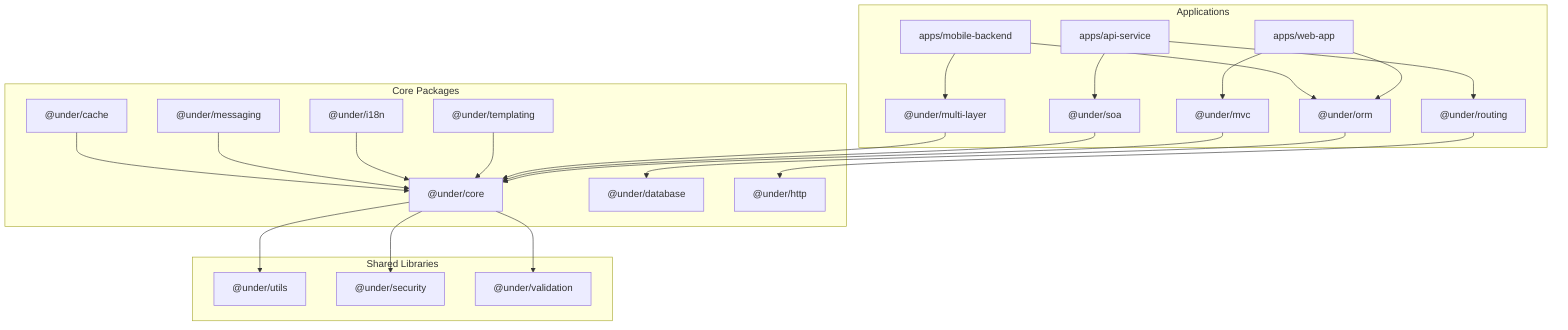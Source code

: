 graph TD
    subgraph "Applications"
        A["apps/web-app"] --> B["@under/mvc"]
        A --> C["@under/orm"]
        D["apps/api-service"] --> E["@under/soa"]
        D --> F["@under/routing"]
        G["apps/mobile-backend"] --> H["@under/multi-layer"]
        G --> C
    end
    
    subgraph "Core Packages"
        B --> I["@under/core"]
        E --> I
        H --> I
        C --> J["@under/database"]
        F --> K["@under/http"]
        L["@under/templating"] --> I
        M["@under/i18n"] --> I
        N["@under/messaging"] --> I
        O["@under/cache"] --> I
    end
    
    subgraph "Shared Libraries"
        P["@under/utils"]
        Q["@under/security"]
        R["@under/validation"]
    end
    
    I --> P
    I --> Q
    I --> R
